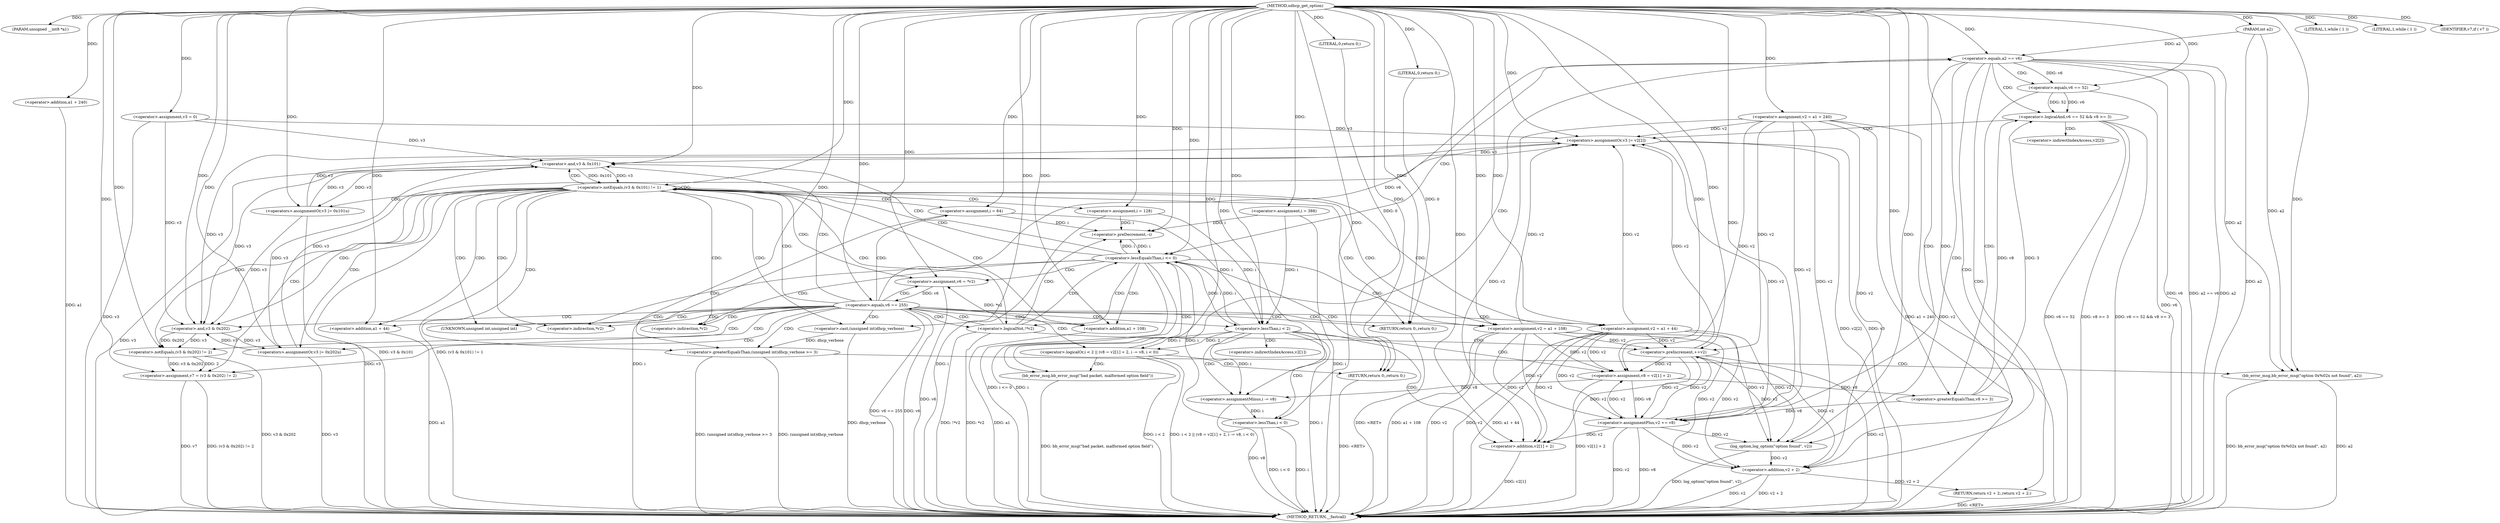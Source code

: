 digraph udhcp_get_option {  
"1000107" [label = "(METHOD,udhcp_get_option)" ]
"1000265" [label = "(METHOD_RETURN,__fastcall)" ]
"1000108" [label = "(PARAM,unsigned __int8 *a1)" ]
"1000109" [label = "(PARAM,int a2)" ]
"1000117" [label = "(<operator>.assignment,v2 = a1 + 240)" ]
"1000119" [label = "(<operator>.addition,a1 + 240)" ]
"1000122" [label = "(<operator>.assignment,v3 = 0)" ]
"1000126" [label = "(<operator>.assignment,i = 388)" ]
"1000129" [label = "(<operator>.assignment,i = 64)" ]
"1000134" [label = "(LITERAL,1,while ( 1 ))" ]
"1000137" [label = "(LITERAL,1,while ( 1 ))" ]
"1000139" [label = "(<operator>.assignment,v6 = *v2)" ]
"1000144" [label = "(<operator>.logicalNot,!*v2)" ]
"1000148" [label = "(<operator>.preDecrement,--i)" ]
"1000150" [label = "(<operator>.preIncrement,++v2)" ]
"1000154" [label = "(<operator>.equals,v6 == 255)" ]
"1000159" [label = "(<operator>.logicalOr,i < 2 || (v8 = v2[1] + 2, i -= v8, i < 0))" ]
"1000160" [label = "(<operator>.lessThan,i < 2)" ]
"1000164" [label = "(<operator>.assignment,v8 = v2[1] + 2)" ]
"1000166" [label = "(<operator>.addition,v2[1] + 2)" ]
"1000172" [label = "(<operator>.assignmentMinus,i -= v8)" ]
"1000175" [label = "(<operator>.lessThan,i < 0)" ]
"1000180" [label = "(bb_error_msg,bb_error_msg(\"bad packet, malformed option field\"))" ]
"1000182" [label = "(RETURN,return 0;,return 0;)" ]
"1000183" [label = "(LITERAL,0,return 0;)" ]
"1000185" [label = "(<operator>.equals,a2 == v6)" ]
"1000189" [label = "(log_option,log_option(\"option found\", v2))" ]
"1000192" [label = "(RETURN,return v2 + 2;,return v2 + 2;)" ]
"1000193" [label = "(<operator>.addition,v2 + 2)" ]
"1000197" [label = "(<operator>.logicalAnd,v6 == 52 && v8 >= 3)" ]
"1000198" [label = "(<operator>.equals,v6 == 52)" ]
"1000201" [label = "(<operator>.greaterEqualsThan,v8 >= 3)" ]
"1000204" [label = "(<operators>.assignmentOr,v3 |= v2[2])" ]
"1000209" [label = "(<operator>.assignmentPlus,v2 += v8)" ]
"1000214" [label = "(<operator>.lessEqualsThan,i <= 0)" ]
"1000218" [label = "(<operator>.assignment,v2 = a1 + 108)" ]
"1000220" [label = "(<operator>.addition,a1 + 108)" ]
"1000224" [label = "(<operator>.notEquals,(v3 & 0x101) != 1)" ]
"1000225" [label = "(<operator>.and,v3 & 0x101)" ]
"1000230" [label = "(<operators>.assignmentOr,v3 |= 0x101u)" ]
"1000233" [label = "(<operator>.assignment,i = 128)" ]
"1000236" [label = "(<operator>.assignment,v7 = (v3 & 0x202) != 2)" ]
"1000238" [label = "(<operator>.notEquals,(v3 & 0x202) != 2)" ]
"1000239" [label = "(<operator>.and,v3 & 0x202)" ]
"1000243" [label = "(<operators>.assignmentOr,v3 |= 0x202u)" ]
"1000247" [label = "(IDENTIFIER,v7,if ( v7 ))" ]
"1000249" [label = "(<operator>.assignment,v2 = a1 + 44)" ]
"1000251" [label = "(<operator>.addition,a1 + 44)" ]
"1000255" [label = "(<operator>.greaterEqualsThan,(unsigned int)dhcp_verbose >= 3)" ]
"1000256" [label = "(<operator>.cast,(unsigned int)dhcp_verbose)" ]
"1000260" [label = "(bb_error_msg,bb_error_msg(\"option 0x%02x not found\", a2))" ]
"1000263" [label = "(RETURN,return 0;,return 0;)" ]
"1000264" [label = "(LITERAL,0,return 0;)" ]
"1000141" [label = "(<operator>.indirection,*v2)" ]
"1000145" [label = "(<operator>.indirection,*v2)" ]
"1000167" [label = "(<operator>.indirectIndexAccess,v2[1])" ]
"1000206" [label = "(<operator>.indirectIndexAccess,v2[2])" ]
"1000257" [label = "(UNKNOWN,unsigned int,unsigned int)" ]
  "1000263" -> "1000265"  [ label = "DDG: <RET>"] 
  "1000182" -> "1000265"  [ label = "DDG: <RET>"] 
  "1000204" -> "1000265"  [ label = "DDG: v3"] 
  "1000185" -> "1000265"  [ label = "DDG: v6"] 
  "1000175" -> "1000265"  [ label = "DDG: i"] 
  "1000159" -> "1000265"  [ label = "DDG: i < 2"] 
  "1000249" -> "1000265"  [ label = "DDG: a1 + 44"] 
  "1000260" -> "1000265"  [ label = "DDG: bb_error_msg(\"option 0x%02x not found\", a2)"] 
  "1000166" -> "1000265"  [ label = "DDG: v2[1]"] 
  "1000144" -> "1000265"  [ label = "DDG: !*v2"] 
  "1000160" -> "1000265"  [ label = "DDG: i"] 
  "1000193" -> "1000265"  [ label = "DDG: v2"] 
  "1000198" -> "1000265"  [ label = "DDG: v6"] 
  "1000126" -> "1000265"  [ label = "DDG: i"] 
  "1000119" -> "1000265"  [ label = "DDG: a1"] 
  "1000109" -> "1000265"  [ label = "DDG: a2"] 
  "1000189" -> "1000265"  [ label = "DDG: log_option(\"option found\", v2)"] 
  "1000238" -> "1000265"  [ label = "DDG: v3 & 0x202"] 
  "1000164" -> "1000265"  [ label = "DDG: v2[1] + 2"] 
  "1000243" -> "1000265"  [ label = "DDG: v3"] 
  "1000172" -> "1000265"  [ label = "DDG: v8"] 
  "1000117" -> "1000265"  [ label = "DDG: v2"] 
  "1000256" -> "1000265"  [ label = "DDG: dhcp_verbose"] 
  "1000209" -> "1000265"  [ label = "DDG: v8"] 
  "1000220" -> "1000265"  [ label = "DDG: a1"] 
  "1000233" -> "1000265"  [ label = "DDG: i"] 
  "1000255" -> "1000265"  [ label = "DDG: (unsigned int)dhcp_verbose"] 
  "1000218" -> "1000265"  [ label = "DDG: a1 + 108"] 
  "1000129" -> "1000265"  [ label = "DDG: i"] 
  "1000214" -> "1000265"  [ label = "DDG: i <= 0"] 
  "1000117" -> "1000265"  [ label = "DDG: a1 + 240"] 
  "1000225" -> "1000265"  [ label = "DDG: v3"] 
  "1000249" -> "1000265"  [ label = "DDG: v2"] 
  "1000224" -> "1000265"  [ label = "DDG: (v3 & 0x101) != 1"] 
  "1000180" -> "1000265"  [ label = "DDG: bb_error_msg(\"bad packet, malformed option field\")"] 
  "1000154" -> "1000265"  [ label = "DDG: v6"] 
  "1000214" -> "1000265"  [ label = "DDG: i"] 
  "1000236" -> "1000265"  [ label = "DDG: v7"] 
  "1000159" -> "1000265"  [ label = "DDG: i < 2 || (v8 = v2[1] + 2, i -= v8, i < 0)"] 
  "1000255" -> "1000265"  [ label = "DDG: (unsigned int)dhcp_verbose >= 3"] 
  "1000185" -> "1000265"  [ label = "DDG: a2 == v6"] 
  "1000193" -> "1000265"  [ label = "DDG: v2 + 2"] 
  "1000251" -> "1000265"  [ label = "DDG: a1"] 
  "1000224" -> "1000265"  [ label = "DDG: v3 & 0x101"] 
  "1000230" -> "1000265"  [ label = "DDG: v3"] 
  "1000197" -> "1000265"  [ label = "DDG: v6 == 52"] 
  "1000197" -> "1000265"  [ label = "DDG: v8 >= 3"] 
  "1000204" -> "1000265"  [ label = "DDG: v2[2]"] 
  "1000139" -> "1000265"  [ label = "DDG: v6"] 
  "1000144" -> "1000265"  [ label = "DDG: *v2"] 
  "1000209" -> "1000265"  [ label = "DDG: v2"] 
  "1000236" -> "1000265"  [ label = "DDG: (v3 & 0x202) != 2"] 
  "1000197" -> "1000265"  [ label = "DDG: v6 == 52 && v8 >= 3"] 
  "1000175" -> "1000265"  [ label = "DDG: i < 0"] 
  "1000260" -> "1000265"  [ label = "DDG: a2"] 
  "1000154" -> "1000265"  [ label = "DDG: v6 == 255"] 
  "1000122" -> "1000265"  [ label = "DDG: v3"] 
  "1000218" -> "1000265"  [ label = "DDG: v2"] 
  "1000150" -> "1000265"  [ label = "DDG: v2"] 
  "1000185" -> "1000265"  [ label = "DDG: a2"] 
  "1000192" -> "1000265"  [ label = "DDG: <RET>"] 
  "1000107" -> "1000108"  [ label = "DDG: "] 
  "1000107" -> "1000109"  [ label = "DDG: "] 
  "1000107" -> "1000117"  [ label = "DDG: "] 
  "1000107" -> "1000119"  [ label = "DDG: "] 
  "1000107" -> "1000122"  [ label = "DDG: "] 
  "1000107" -> "1000126"  [ label = "DDG: "] 
  "1000107" -> "1000129"  [ label = "DDG: "] 
  "1000107" -> "1000134"  [ label = "DDG: "] 
  "1000107" -> "1000137"  [ label = "DDG: "] 
  "1000144" -> "1000139"  [ label = "DDG: *v2"] 
  "1000107" -> "1000139"  [ label = "DDG: "] 
  "1000126" -> "1000148"  [ label = "DDG: i"] 
  "1000233" -> "1000148"  [ label = "DDG: i"] 
  "1000129" -> "1000148"  [ label = "DDG: i"] 
  "1000214" -> "1000148"  [ label = "DDG: i"] 
  "1000107" -> "1000148"  [ label = "DDG: "] 
  "1000117" -> "1000150"  [ label = "DDG: v2"] 
  "1000249" -> "1000150"  [ label = "DDG: v2"] 
  "1000209" -> "1000150"  [ label = "DDG: v2"] 
  "1000218" -> "1000150"  [ label = "DDG: v2"] 
  "1000107" -> "1000150"  [ label = "DDG: "] 
  "1000139" -> "1000154"  [ label = "DDG: v6"] 
  "1000107" -> "1000154"  [ label = "DDG: "] 
  "1000160" -> "1000159"  [ label = "DDG: i"] 
  "1000160" -> "1000159"  [ label = "DDG: 2"] 
  "1000126" -> "1000160"  [ label = "DDG: i"] 
  "1000233" -> "1000160"  [ label = "DDG: i"] 
  "1000129" -> "1000160"  [ label = "DDG: i"] 
  "1000214" -> "1000160"  [ label = "DDG: i"] 
  "1000107" -> "1000160"  [ label = "DDG: "] 
  "1000117" -> "1000164"  [ label = "DDG: v2"] 
  "1000249" -> "1000164"  [ label = "DDG: v2"] 
  "1000209" -> "1000164"  [ label = "DDG: v2"] 
  "1000218" -> "1000164"  [ label = "DDG: v2"] 
  "1000150" -> "1000164"  [ label = "DDG: v2"] 
  "1000107" -> "1000164"  [ label = "DDG: "] 
  "1000117" -> "1000166"  [ label = "DDG: v2"] 
  "1000249" -> "1000166"  [ label = "DDG: v2"] 
  "1000209" -> "1000166"  [ label = "DDG: v2"] 
  "1000218" -> "1000166"  [ label = "DDG: v2"] 
  "1000150" -> "1000166"  [ label = "DDG: v2"] 
  "1000107" -> "1000166"  [ label = "DDG: "] 
  "1000164" -> "1000172"  [ label = "DDG: v8"] 
  "1000107" -> "1000172"  [ label = "DDG: "] 
  "1000160" -> "1000172"  [ label = "DDG: i"] 
  "1000172" -> "1000175"  [ label = "DDG: i"] 
  "1000107" -> "1000175"  [ label = "DDG: "] 
  "1000107" -> "1000180"  [ label = "DDG: "] 
  "1000183" -> "1000182"  [ label = "DDG: 0"] 
  "1000107" -> "1000182"  [ label = "DDG: "] 
  "1000107" -> "1000183"  [ label = "DDG: "] 
  "1000109" -> "1000185"  [ label = "DDG: a2"] 
  "1000107" -> "1000185"  [ label = "DDG: "] 
  "1000154" -> "1000185"  [ label = "DDG: v6"] 
  "1000107" -> "1000189"  [ label = "DDG: "] 
  "1000117" -> "1000189"  [ label = "DDG: v2"] 
  "1000249" -> "1000189"  [ label = "DDG: v2"] 
  "1000209" -> "1000189"  [ label = "DDG: v2"] 
  "1000218" -> "1000189"  [ label = "DDG: v2"] 
  "1000150" -> "1000189"  [ label = "DDG: v2"] 
  "1000193" -> "1000192"  [ label = "DDG: v2 + 2"] 
  "1000189" -> "1000193"  [ label = "DDG: v2"] 
  "1000107" -> "1000193"  [ label = "DDG: "] 
  "1000117" -> "1000193"  [ label = "DDG: v2"] 
  "1000249" -> "1000193"  [ label = "DDG: v2"] 
  "1000209" -> "1000193"  [ label = "DDG: v2"] 
  "1000218" -> "1000193"  [ label = "DDG: v2"] 
  "1000150" -> "1000193"  [ label = "DDG: v2"] 
  "1000198" -> "1000197"  [ label = "DDG: v6"] 
  "1000198" -> "1000197"  [ label = "DDG: 52"] 
  "1000185" -> "1000198"  [ label = "DDG: v6"] 
  "1000107" -> "1000198"  [ label = "DDG: "] 
  "1000201" -> "1000197"  [ label = "DDG: v8"] 
  "1000201" -> "1000197"  [ label = "DDG: 3"] 
  "1000107" -> "1000201"  [ label = "DDG: "] 
  "1000164" -> "1000201"  [ label = "DDG: v8"] 
  "1000117" -> "1000204"  [ label = "DDG: v2"] 
  "1000249" -> "1000204"  [ label = "DDG: v2"] 
  "1000209" -> "1000204"  [ label = "DDG: v2"] 
  "1000218" -> "1000204"  [ label = "DDG: v2"] 
  "1000150" -> "1000204"  [ label = "DDG: v2"] 
  "1000243" -> "1000204"  [ label = "DDG: v3"] 
  "1000230" -> "1000204"  [ label = "DDG: v3"] 
  "1000122" -> "1000204"  [ label = "DDG: v3"] 
  "1000107" -> "1000204"  [ label = "DDG: "] 
  "1000201" -> "1000209"  [ label = "DDG: v8"] 
  "1000107" -> "1000209"  [ label = "DDG: "] 
  "1000164" -> "1000209"  [ label = "DDG: v8"] 
  "1000117" -> "1000209"  [ label = "DDG: v2"] 
  "1000249" -> "1000209"  [ label = "DDG: v2"] 
  "1000218" -> "1000209"  [ label = "DDG: v2"] 
  "1000150" -> "1000209"  [ label = "DDG: v2"] 
  "1000160" -> "1000214"  [ label = "DDG: i"] 
  "1000148" -> "1000214"  [ label = "DDG: i"] 
  "1000175" -> "1000214"  [ label = "DDG: i"] 
  "1000107" -> "1000214"  [ label = "DDG: "] 
  "1000107" -> "1000218"  [ label = "DDG: "] 
  "1000107" -> "1000220"  [ label = "DDG: "] 
  "1000225" -> "1000224"  [ label = "DDG: v3"] 
  "1000225" -> "1000224"  [ label = "DDG: 0x101"] 
  "1000204" -> "1000225"  [ label = "DDG: v3"] 
  "1000243" -> "1000225"  [ label = "DDG: v3"] 
  "1000230" -> "1000225"  [ label = "DDG: v3"] 
  "1000122" -> "1000225"  [ label = "DDG: v3"] 
  "1000107" -> "1000225"  [ label = "DDG: "] 
  "1000107" -> "1000224"  [ label = "DDG: "] 
  "1000107" -> "1000230"  [ label = "DDG: "] 
  "1000225" -> "1000230"  [ label = "DDG: v3"] 
  "1000107" -> "1000233"  [ label = "DDG: "] 
  "1000238" -> "1000236"  [ label = "DDG: v3 & 0x202"] 
  "1000238" -> "1000236"  [ label = "DDG: 2"] 
  "1000107" -> "1000236"  [ label = "DDG: "] 
  "1000239" -> "1000238"  [ label = "DDG: v3"] 
  "1000239" -> "1000238"  [ label = "DDG: 0x202"] 
  "1000204" -> "1000239"  [ label = "DDG: v3"] 
  "1000243" -> "1000239"  [ label = "DDG: v3"] 
  "1000225" -> "1000239"  [ label = "DDG: v3"] 
  "1000230" -> "1000239"  [ label = "DDG: v3"] 
  "1000122" -> "1000239"  [ label = "DDG: v3"] 
  "1000107" -> "1000239"  [ label = "DDG: "] 
  "1000107" -> "1000238"  [ label = "DDG: "] 
  "1000107" -> "1000243"  [ label = "DDG: "] 
  "1000239" -> "1000243"  [ label = "DDG: v3"] 
  "1000107" -> "1000247"  [ label = "DDG: "] 
  "1000107" -> "1000249"  [ label = "DDG: "] 
  "1000107" -> "1000251"  [ label = "DDG: "] 
  "1000256" -> "1000255"  [ label = "DDG: dhcp_verbose"] 
  "1000107" -> "1000256"  [ label = "DDG: "] 
  "1000107" -> "1000255"  [ label = "DDG: "] 
  "1000107" -> "1000260"  [ label = "DDG: "] 
  "1000185" -> "1000260"  [ label = "DDG: a2"] 
  "1000109" -> "1000260"  [ label = "DDG: a2"] 
  "1000264" -> "1000263"  [ label = "DDG: 0"] 
  "1000107" -> "1000263"  [ label = "DDG: "] 
  "1000107" -> "1000264"  [ label = "DDG: "] 
  "1000144" -> "1000214"  [ label = "CDG: "] 
  "1000144" -> "1000154"  [ label = "CDG: "] 
  "1000144" -> "1000150"  [ label = "CDG: "] 
  "1000144" -> "1000148"  [ label = "CDG: "] 
  "1000154" -> "1000160"  [ label = "CDG: "] 
  "1000154" -> "1000159"  [ label = "CDG: "] 
  "1000154" -> "1000224"  [ label = "CDG: "] 
  "1000154" -> "1000220"  [ label = "CDG: "] 
  "1000154" -> "1000218"  [ label = "CDG: "] 
  "1000154" -> "1000239"  [ label = "CDG: "] 
  "1000154" -> "1000238"  [ label = "CDG: "] 
  "1000154" -> "1000236"  [ label = "CDG: "] 
  "1000154" -> "1000225"  [ label = "CDG: "] 
  "1000154" -> "1000256"  [ label = "CDG: "] 
  "1000154" -> "1000255"  [ label = "CDG: "] 
  "1000154" -> "1000243"  [ label = "CDG: "] 
  "1000154" -> "1000263"  [ label = "CDG: "] 
  "1000154" -> "1000257"  [ label = "CDG: "] 
  "1000154" -> "1000251"  [ label = "CDG: "] 
  "1000154" -> "1000249"  [ label = "CDG: "] 
  "1000154" -> "1000129"  [ label = "CDG: "] 
  "1000154" -> "1000144"  [ label = "CDG: "] 
  "1000154" -> "1000141"  [ label = "CDG: "] 
  "1000154" -> "1000139"  [ label = "CDG: "] 
  "1000154" -> "1000145"  [ label = "CDG: "] 
  "1000159" -> "1000185"  [ label = "CDG: "] 
  "1000159" -> "1000182"  [ label = "CDG: "] 
  "1000159" -> "1000180"  [ label = "CDG: "] 
  "1000160" -> "1000175"  [ label = "CDG: "] 
  "1000160" -> "1000172"  [ label = "CDG: "] 
  "1000160" -> "1000167"  [ label = "CDG: "] 
  "1000160" -> "1000166"  [ label = "CDG: "] 
  "1000160" -> "1000164"  [ label = "CDG: "] 
  "1000185" -> "1000192"  [ label = "CDG: "] 
  "1000185" -> "1000189"  [ label = "CDG: "] 
  "1000185" -> "1000198"  [ label = "CDG: "] 
  "1000185" -> "1000197"  [ label = "CDG: "] 
  "1000185" -> "1000193"  [ label = "CDG: "] 
  "1000185" -> "1000214"  [ label = "CDG: "] 
  "1000185" -> "1000209"  [ label = "CDG: "] 
  "1000197" -> "1000206"  [ label = "CDG: "] 
  "1000197" -> "1000204"  [ label = "CDG: "] 
  "1000198" -> "1000201"  [ label = "CDG: "] 
  "1000214" -> "1000182"  [ label = "CDG: "] 
  "1000214" -> "1000180"  [ label = "CDG: "] 
  "1000214" -> "1000224"  [ label = "CDG: "] 
  "1000214" -> "1000220"  [ label = "CDG: "] 
  "1000214" -> "1000218"  [ label = "CDG: "] 
  "1000214" -> "1000225"  [ label = "CDG: "] 
  "1000214" -> "1000144"  [ label = "CDG: "] 
  "1000214" -> "1000141"  [ label = "CDG: "] 
  "1000214" -> "1000139"  [ label = "CDG: "] 
  "1000214" -> "1000145"  [ label = "CDG: "] 
  "1000224" -> "1000233"  [ label = "CDG: "] 
  "1000224" -> "1000230"  [ label = "CDG: "] 
  "1000224" -> "1000239"  [ label = "CDG: "] 
  "1000224" -> "1000238"  [ label = "CDG: "] 
  "1000224" -> "1000236"  [ label = "CDG: "] 
  "1000224" -> "1000256"  [ label = "CDG: "] 
  "1000224" -> "1000255"  [ label = "CDG: "] 
  "1000224" -> "1000243"  [ label = "CDG: "] 
  "1000224" -> "1000263"  [ label = "CDG: "] 
  "1000224" -> "1000257"  [ label = "CDG: "] 
  "1000224" -> "1000251"  [ label = "CDG: "] 
  "1000224" -> "1000249"  [ label = "CDG: "] 
  "1000224" -> "1000129"  [ label = "CDG: "] 
  "1000224" -> "1000224"  [ label = "CDG: "] 
  "1000224" -> "1000220"  [ label = "CDG: "] 
  "1000224" -> "1000218"  [ label = "CDG: "] 
  "1000224" -> "1000225"  [ label = "CDG: "] 
  "1000224" -> "1000144"  [ label = "CDG: "] 
  "1000224" -> "1000141"  [ label = "CDG: "] 
  "1000224" -> "1000139"  [ label = "CDG: "] 
  "1000224" -> "1000145"  [ label = "CDG: "] 
  "1000255" -> "1000260"  [ label = "CDG: "] 
}
